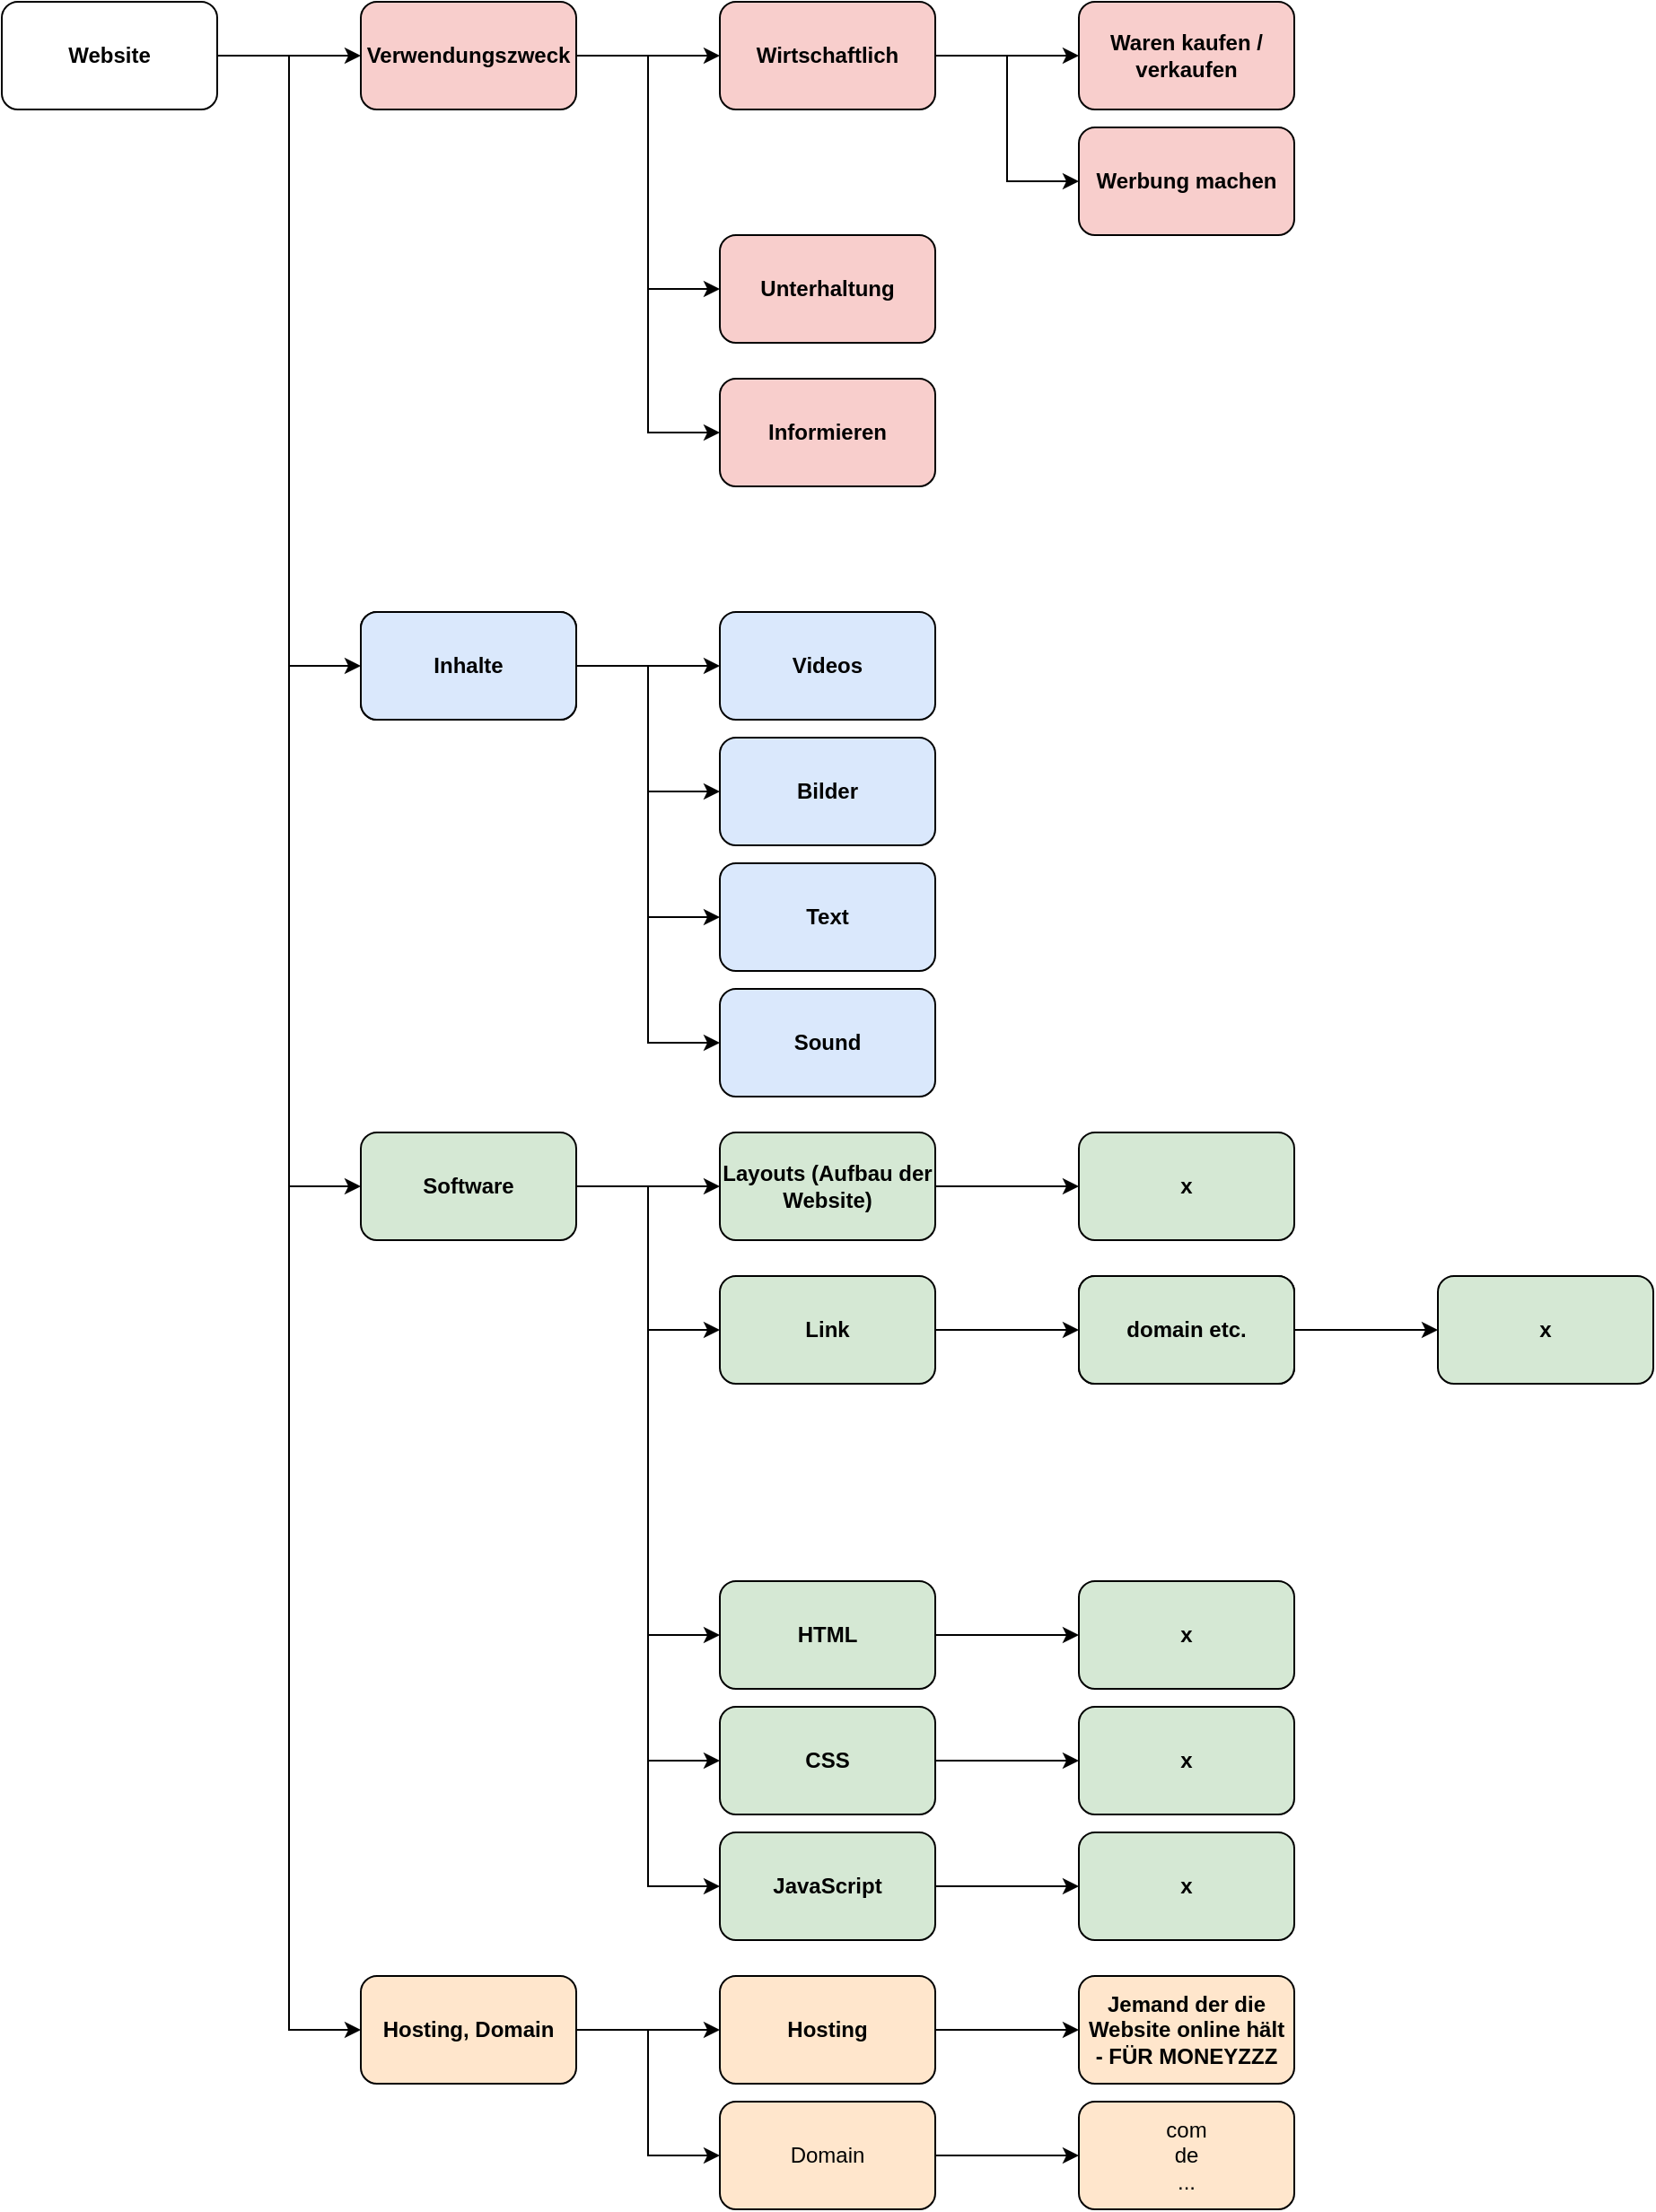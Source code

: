 <mxfile version="13.0.6" type="google"><diagram id="Da_d13nPglInzwWdJ1d0" name="Page-1"><mxGraphModel dx="1422" dy="794" grid="1" gridSize="10" guides="1" tooltips="1" connect="1" arrows="1" fold="1" page="1" pageScale="1" pageWidth="827" pageHeight="1169" math="0" shadow="0"><root><mxCell id="0"/><mxCell id="1" parent="0"/><mxCell id="eXcXjaNqsM2b1ouGdwVl-4" value="" style="edgeStyle=orthogonalEdgeStyle;rounded=0;orthogonalLoop=1;jettySize=auto;html=1;fontStyle=1;strokeColor=#000000;entryX=0;entryY=0.5;entryDx=0;entryDy=0;" edge="1" parent="1" source="eXcXjaNqsM2b1ouGdwVl-1" target="eXcXjaNqsM2b1ouGdwVl-51"><mxGeometry relative="1" as="geometry"/></mxCell><mxCell id="eXcXjaNqsM2b1ouGdwVl-16" style="edgeStyle=orthogonalEdgeStyle;rounded=0;orthogonalLoop=1;jettySize=auto;html=1;entryX=0;entryY=0.5;entryDx=0;entryDy=0;fontStyle=1;strokeColor=#000000;" edge="1" parent="1" source="eXcXjaNqsM2b1ouGdwVl-1" target="eXcXjaNqsM2b1ouGdwVl-15"><mxGeometry relative="1" as="geometry"/></mxCell><mxCell id="eXcXjaNqsM2b1ouGdwVl-33" style="edgeStyle=orthogonalEdgeStyle;rounded=0;orthogonalLoop=1;jettySize=auto;html=1;entryX=0;entryY=0.5;entryDx=0;entryDy=0;fontStyle=1;strokeColor=#000000;" edge="1" parent="1" source="eXcXjaNqsM2b1ouGdwVl-1" target="eXcXjaNqsM2b1ouGdwVl-32"><mxGeometry relative="1" as="geometry"/></mxCell><mxCell id="eXcXjaNqsM2b1ouGdwVl-54" value="" style="edgeStyle=orthogonalEdgeStyle;rounded=0;orthogonalLoop=1;jettySize=auto;html=1;strokeColor=#000000;fontStyle=1" edge="1" parent="1" source="eXcXjaNqsM2b1ouGdwVl-1" target="eXcXjaNqsM2b1ouGdwVl-53"><mxGeometry relative="1" as="geometry"/></mxCell><mxCell id="eXcXjaNqsM2b1ouGdwVl-1" value="&lt;span&gt;Website&lt;/span&gt;" style="rounded=1;whiteSpace=wrap;html=1;fontStyle=1;strokeColor=#000000;" vertex="1" parent="1"><mxGeometry x="230" y="170" width="120" height="60" as="geometry"/></mxCell><mxCell id="eXcXjaNqsM2b1ouGdwVl-56" value="" style="edgeStyle=orthogonalEdgeStyle;rounded=0;orthogonalLoop=1;jettySize=auto;html=1;strokeColor=#000000;fillColor=#f8cecc;fontStyle=1" edge="1" parent="1" source="eXcXjaNqsM2b1ouGdwVl-53" target="eXcXjaNqsM2b1ouGdwVl-55"><mxGeometry relative="1" as="geometry"/></mxCell><mxCell id="eXcXjaNqsM2b1ouGdwVl-63" style="edgeStyle=orthogonalEdgeStyle;rounded=0;orthogonalLoop=1;jettySize=auto;html=1;entryX=0;entryY=0.5;entryDx=0;entryDy=0;strokeColor=#000000;fillColor=#f8cecc;fontStyle=1" edge="1" parent="1" source="eXcXjaNqsM2b1ouGdwVl-53" target="eXcXjaNqsM2b1ouGdwVl-61"><mxGeometry relative="1" as="geometry"/></mxCell><mxCell id="eXcXjaNqsM2b1ouGdwVl-64" style="edgeStyle=orthogonalEdgeStyle;rounded=0;orthogonalLoop=1;jettySize=auto;html=1;entryX=0;entryY=0.5;entryDx=0;entryDy=0;strokeColor=#000000;fillColor=#f8cecc;fontStyle=1" edge="1" parent="1" source="eXcXjaNqsM2b1ouGdwVl-53" target="eXcXjaNqsM2b1ouGdwVl-62"><mxGeometry relative="1" as="geometry"/></mxCell><mxCell id="eXcXjaNqsM2b1ouGdwVl-53" value="Verwendungszweck" style="rounded=1;whiteSpace=wrap;html=1;fontStyle=1;strokeColor=#000000;fillColor=#f8cecc;" vertex="1" parent="1"><mxGeometry x="430" y="170" width="120" height="60" as="geometry"/></mxCell><mxCell id="eXcXjaNqsM2b1ouGdwVl-58" value="" style="edgeStyle=orthogonalEdgeStyle;rounded=0;orthogonalLoop=1;jettySize=auto;html=1;strokeColor=#000000;fillColor=#f8cecc;fontStyle=1" edge="1" parent="1" source="eXcXjaNqsM2b1ouGdwVl-55" target="eXcXjaNqsM2b1ouGdwVl-57"><mxGeometry relative="1" as="geometry"/></mxCell><mxCell id="eXcXjaNqsM2b1ouGdwVl-60" style="edgeStyle=orthogonalEdgeStyle;rounded=0;orthogonalLoop=1;jettySize=auto;html=1;entryX=0;entryY=0.5;entryDx=0;entryDy=0;strokeColor=#000000;fillColor=#f8cecc;fontStyle=1" edge="1" parent="1" source="eXcXjaNqsM2b1ouGdwVl-55" target="eXcXjaNqsM2b1ouGdwVl-59"><mxGeometry relative="1" as="geometry"/></mxCell><mxCell id="eXcXjaNqsM2b1ouGdwVl-55" value="Wirtschaftlich" style="rounded=1;whiteSpace=wrap;html=1;fontStyle=1;strokeColor=#000000;fillColor=#f8cecc;" vertex="1" parent="1"><mxGeometry x="630" y="170" width="120" height="60" as="geometry"/></mxCell><mxCell id="eXcXjaNqsM2b1ouGdwVl-57" value="Waren kaufen / verkaufen" style="rounded=1;whiteSpace=wrap;html=1;fontStyle=1;strokeColor=#000000;fillColor=#f8cecc;" vertex="1" parent="1"><mxGeometry x="830" y="170" width="120" height="60" as="geometry"/></mxCell><mxCell id="eXcXjaNqsM2b1ouGdwVl-6" value="" style="edgeStyle=orthogonalEdgeStyle;rounded=0;orthogonalLoop=1;jettySize=auto;html=1;fillColor=#dae8fc;strokeColor=#000000;fontStyle=1" edge="1" parent="1" source="eXcXjaNqsM2b1ouGdwVl-3" target="eXcXjaNqsM2b1ouGdwVl-5"><mxGeometry relative="1" as="geometry"/></mxCell><mxCell id="eXcXjaNqsM2b1ouGdwVl-10" style="edgeStyle=orthogonalEdgeStyle;rounded=0;orthogonalLoop=1;jettySize=auto;html=1;entryX=0;entryY=0.5;entryDx=0;entryDy=0;fillColor=#dae8fc;strokeColor=#000000;fontStyle=1" edge="1" parent="1" source="eXcXjaNqsM2b1ouGdwVl-3" target="eXcXjaNqsM2b1ouGdwVl-7"><mxGeometry relative="1" as="geometry"/></mxCell><mxCell id="eXcXjaNqsM2b1ouGdwVl-11" style="edgeStyle=orthogonalEdgeStyle;rounded=0;orthogonalLoop=1;jettySize=auto;html=1;entryX=0;entryY=0.5;entryDx=0;entryDy=0;fillColor=#dae8fc;strokeColor=#000000;fontStyle=1" edge="1" parent="1" source="eXcXjaNqsM2b1ouGdwVl-3" target="eXcXjaNqsM2b1ouGdwVl-8"><mxGeometry relative="1" as="geometry"/></mxCell><mxCell id="eXcXjaNqsM2b1ouGdwVl-13" style="edgeStyle=orthogonalEdgeStyle;rounded=0;orthogonalLoop=1;jettySize=auto;html=1;entryX=0;entryY=0.5;entryDx=0;entryDy=0;fillColor=#dae8fc;strokeColor=#000000;fontStyle=1" edge="1" parent="1" source="eXcXjaNqsM2b1ouGdwVl-3" target="eXcXjaNqsM2b1ouGdwVl-12"><mxGeometry relative="1" as="geometry"/></mxCell><mxCell id="eXcXjaNqsM2b1ouGdwVl-3" value="Inhalte" style="rounded=1;whiteSpace=wrap;html=1;fillColor=#dae8fc;strokeColor=#000000;fontStyle=1" vertex="1" parent="1"><mxGeometry x="430" y="510" width="120" height="60" as="geometry"/></mxCell><mxCell id="eXcXjaNqsM2b1ouGdwVl-5" value="Videos" style="rounded=1;whiteSpace=wrap;html=1;fillColor=#dae8fc;strokeColor=#000000;fontStyle=1" vertex="1" parent="1"><mxGeometry x="630" y="510" width="120" height="60" as="geometry"/></mxCell><mxCell id="eXcXjaNqsM2b1ouGdwVl-7" value="Bilder" style="rounded=1;whiteSpace=wrap;html=1;fillColor=#dae8fc;strokeColor=#000000;fontStyle=1" vertex="1" parent="1"><mxGeometry x="630" y="580" width="120" height="60" as="geometry"/></mxCell><mxCell id="eXcXjaNqsM2b1ouGdwVl-8" value="Text" style="rounded=1;whiteSpace=wrap;html=1;fillColor=#dae8fc;strokeColor=#000000;fontStyle=1" vertex="1" parent="1"><mxGeometry x="630" y="650" width="120" height="60" as="geometry"/></mxCell><mxCell id="eXcXjaNqsM2b1ouGdwVl-12" value="Sound" style="rounded=1;whiteSpace=wrap;html=1;fillColor=#dae8fc;strokeColor=#000000;fontStyle=1" vertex="1" parent="1"><mxGeometry x="630" y="720" width="120" height="60" as="geometry"/></mxCell><mxCell id="eXcXjaNqsM2b1ouGdwVl-18" style="edgeStyle=orthogonalEdgeStyle;rounded=0;orthogonalLoop=1;jettySize=auto;html=1;entryX=0;entryY=0.5;entryDx=0;entryDy=0;fillColor=#d5e8d4;strokeColor=#000000;fontStyle=1" edge="1" parent="1" source="eXcXjaNqsM2b1ouGdwVl-15" target="eXcXjaNqsM2b1ouGdwVl-17"><mxGeometry relative="1" as="geometry"/></mxCell><mxCell id="eXcXjaNqsM2b1ouGdwVl-21" style="edgeStyle=orthogonalEdgeStyle;rounded=0;orthogonalLoop=1;jettySize=auto;html=1;entryX=0;entryY=0.5;entryDx=0;entryDy=0;fillColor=#d5e8d4;strokeColor=#000000;fontStyle=1" edge="1" parent="1" source="eXcXjaNqsM2b1ouGdwVl-15" target="eXcXjaNqsM2b1ouGdwVl-20"><mxGeometry relative="1" as="geometry"/></mxCell><mxCell id="eXcXjaNqsM2b1ouGdwVl-29" style="edgeStyle=orthogonalEdgeStyle;rounded=0;orthogonalLoop=1;jettySize=auto;html=1;entryX=0;entryY=0.5;entryDx=0;entryDy=0;fillColor=#d5e8d4;strokeColor=#000000;fontStyle=1" edge="1" parent="1" source="eXcXjaNqsM2b1ouGdwVl-15" target="eXcXjaNqsM2b1ouGdwVl-26"><mxGeometry relative="1" as="geometry"/></mxCell><mxCell id="eXcXjaNqsM2b1ouGdwVl-65" style="edgeStyle=orthogonalEdgeStyle;rounded=0;orthogonalLoop=1;jettySize=auto;html=1;entryX=0;entryY=0.5;entryDx=0;entryDy=0;strokeColor=#000000;fontStyle=1" edge="1" parent="1" source="eXcXjaNqsM2b1ouGdwVl-15" target="eXcXjaNqsM2b1ouGdwVl-27"><mxGeometry relative="1" as="geometry"/></mxCell><mxCell id="eXcXjaNqsM2b1ouGdwVl-66" style="edgeStyle=orthogonalEdgeStyle;rounded=0;orthogonalLoop=1;jettySize=auto;html=1;entryX=0;entryY=0.5;entryDx=0;entryDy=0;strokeColor=#000000;fontStyle=1" edge="1" parent="1" source="eXcXjaNqsM2b1ouGdwVl-15" target="eXcXjaNqsM2b1ouGdwVl-28"><mxGeometry relative="1" as="geometry"/></mxCell><mxCell id="eXcXjaNqsM2b1ouGdwVl-15" value="Software" style="rounded=1;whiteSpace=wrap;html=1;fillColor=#d5e8d4;strokeColor=#000000;fontStyle=1" vertex="1" parent="1"><mxGeometry x="430" y="800" width="120" height="60" as="geometry"/></mxCell><mxCell id="eXcXjaNqsM2b1ouGdwVl-49" value="" style="edgeStyle=orthogonalEdgeStyle;rounded=0;orthogonalLoop=1;jettySize=auto;html=1;fillColor=#d5e8d4;strokeColor=#000000;fontStyle=1" edge="1" parent="1" source="eXcXjaNqsM2b1ouGdwVl-17" target="eXcXjaNqsM2b1ouGdwVl-48"><mxGeometry relative="1" as="geometry"/></mxCell><mxCell id="eXcXjaNqsM2b1ouGdwVl-17" value="Layouts (Aufbau der Website)" style="rounded=1;whiteSpace=wrap;html=1;fillColor=#d5e8d4;strokeColor=#000000;fontStyle=1" vertex="1" parent="1"><mxGeometry x="630" y="800" width="120" height="60" as="geometry"/></mxCell><mxCell id="eXcXjaNqsM2b1ouGdwVl-48" value="x" style="rounded=1;whiteSpace=wrap;html=1;fillColor=#d5e8d4;strokeColor=#000000;fontStyle=1" vertex="1" parent="1"><mxGeometry x="830" y="800" width="120" height="60" as="geometry"/></mxCell><mxCell id="eXcXjaNqsM2b1ouGdwVl-23" value="" style="edgeStyle=orthogonalEdgeStyle;rounded=0;orthogonalLoop=1;jettySize=auto;html=1;fillColor=#d5e8d4;strokeColor=#000000;fontStyle=1" edge="1" parent="1" source="eXcXjaNqsM2b1ouGdwVl-20" target="eXcXjaNqsM2b1ouGdwVl-22"><mxGeometry relative="1" as="geometry"/></mxCell><mxCell id="eXcXjaNqsM2b1ouGdwVl-20" value="Link" style="rounded=1;whiteSpace=wrap;html=1;fillColor=#d5e8d4;strokeColor=#000000;fontStyle=1" vertex="1" parent="1"><mxGeometry x="630" y="880" width="120" height="60" as="geometry"/></mxCell><mxCell id="eXcXjaNqsM2b1ouGdwVl-25" value="" style="edgeStyle=orthogonalEdgeStyle;rounded=0;orthogonalLoop=1;jettySize=auto;html=1;fillColor=#d5e8d4;strokeColor=#000000;fontStyle=1" edge="1" parent="1" source="eXcXjaNqsM2b1ouGdwVl-22" target="eXcXjaNqsM2b1ouGdwVl-24"><mxGeometry relative="1" as="geometry"/></mxCell><mxCell id="eXcXjaNqsM2b1ouGdwVl-22" value="domain etc." style="rounded=1;whiteSpace=wrap;html=1;fillColor=#d5e8d4;strokeColor=#000000;fontStyle=1" vertex="1" parent="1"><mxGeometry x="830" y="880" width="120" height="60" as="geometry"/></mxCell><mxCell id="eXcXjaNqsM2b1ouGdwVl-24" value="x" style="rounded=1;whiteSpace=wrap;html=1;fillColor=#d5e8d4;strokeColor=#000000;fontStyle=1" vertex="1" parent="1"><mxGeometry x="1030" y="880" width="120" height="60" as="geometry"/></mxCell><mxCell id="eXcXjaNqsM2b1ouGdwVl-47" value="" style="edgeStyle=orthogonalEdgeStyle;rounded=0;orthogonalLoop=1;jettySize=auto;html=1;fillColor=#d5e8d4;strokeColor=#000000;fontStyle=1" edge="1" parent="1" source="eXcXjaNqsM2b1ouGdwVl-26" target="eXcXjaNqsM2b1ouGdwVl-46"><mxGeometry relative="1" as="geometry"/></mxCell><mxCell id="eXcXjaNqsM2b1ouGdwVl-26" value="HTML" style="rounded=1;whiteSpace=wrap;html=1;fillColor=#d5e8d4;strokeColor=#000000;fontStyle=1" vertex="1" parent="1"><mxGeometry x="630" y="1050" width="120" height="60" as="geometry"/></mxCell><mxCell id="eXcXjaNqsM2b1ouGdwVl-46" value="x" style="rounded=1;whiteSpace=wrap;html=1;fillColor=#d5e8d4;strokeColor=#000000;fontStyle=1" vertex="1" parent="1"><mxGeometry x="830" y="1050" width="120" height="60" as="geometry"/></mxCell><mxCell id="eXcXjaNqsM2b1ouGdwVl-45" value="" style="edgeStyle=orthogonalEdgeStyle;rounded=0;orthogonalLoop=1;jettySize=auto;html=1;fillColor=#d5e8d4;strokeColor=#000000;fontStyle=1" edge="1" parent="1" source="eXcXjaNqsM2b1ouGdwVl-27" target="eXcXjaNqsM2b1ouGdwVl-44"><mxGeometry relative="1" as="geometry"/></mxCell><mxCell id="eXcXjaNqsM2b1ouGdwVl-27" value="CSS" style="rounded=1;whiteSpace=wrap;html=1;fillColor=#d5e8d4;strokeColor=#000000;fontStyle=1" vertex="1" parent="1"><mxGeometry x="630" y="1120" width="120" height="60" as="geometry"/></mxCell><mxCell id="eXcXjaNqsM2b1ouGdwVl-44" value="x" style="rounded=1;whiteSpace=wrap;html=1;fillColor=#d5e8d4;strokeColor=#000000;fontStyle=1" vertex="1" parent="1"><mxGeometry x="830" y="1120" width="120" height="60" as="geometry"/></mxCell><mxCell id="eXcXjaNqsM2b1ouGdwVl-43" value="" style="edgeStyle=orthogonalEdgeStyle;rounded=0;orthogonalLoop=1;jettySize=auto;html=1;fillColor=#d5e8d4;strokeColor=#000000;fontStyle=1" edge="1" parent="1" source="eXcXjaNqsM2b1ouGdwVl-28" target="eXcXjaNqsM2b1ouGdwVl-42"><mxGeometry relative="1" as="geometry"/></mxCell><mxCell id="eXcXjaNqsM2b1ouGdwVl-28" value="JavaScript" style="rounded=1;whiteSpace=wrap;html=1;fillColor=#d5e8d4;strokeColor=#000000;fontStyle=1" vertex="1" parent="1"><mxGeometry x="630" y="1190" width="120" height="60" as="geometry"/></mxCell><mxCell id="eXcXjaNqsM2b1ouGdwVl-42" value="x" style="rounded=1;whiteSpace=wrap;html=1;fillColor=#d5e8d4;strokeColor=#000000;fontStyle=1" vertex="1" parent="1"><mxGeometry x="830" y="1190" width="120" height="60" as="geometry"/></mxCell><mxCell id="eXcXjaNqsM2b1ouGdwVl-35" value="" style="edgeStyle=orthogonalEdgeStyle;rounded=0;orthogonalLoop=1;jettySize=auto;html=1;fillColor=#ffe6cc;strokeColor=#000000;fontStyle=1" edge="1" parent="1" source="eXcXjaNqsM2b1ouGdwVl-32" target="eXcXjaNqsM2b1ouGdwVl-34"><mxGeometry relative="1" as="geometry"/></mxCell><mxCell id="eXcXjaNqsM2b1ouGdwVl-37" style="edgeStyle=orthogonalEdgeStyle;rounded=0;orthogonalLoop=1;jettySize=auto;html=1;entryX=0;entryY=0.5;entryDx=0;entryDy=0;fillColor=#ffe6cc;strokeColor=#000000;fontStyle=0" edge="1" parent="1" source="eXcXjaNqsM2b1ouGdwVl-32" target="eXcXjaNqsM2b1ouGdwVl-36"><mxGeometry relative="1" as="geometry"/></mxCell><mxCell id="eXcXjaNqsM2b1ouGdwVl-32" value="Hosting, Domain" style="rounded=1;whiteSpace=wrap;html=1;fillColor=#ffe6cc;strokeColor=#000000;fontStyle=1" vertex="1" parent="1"><mxGeometry x="430" y="1270" width="120" height="60" as="geometry"/></mxCell><mxCell id="eXcXjaNqsM2b1ouGdwVl-41" value="" style="edgeStyle=orthogonalEdgeStyle;rounded=0;orthogonalLoop=1;jettySize=auto;html=1;fillColor=#ffe6cc;strokeColor=#000000;fontStyle=1" edge="1" parent="1" source="eXcXjaNqsM2b1ouGdwVl-34" target="eXcXjaNqsM2b1ouGdwVl-40"><mxGeometry relative="1" as="geometry"/></mxCell><mxCell id="eXcXjaNqsM2b1ouGdwVl-34" value="Hosting" style="rounded=1;whiteSpace=wrap;html=1;fillColor=#ffe6cc;strokeColor=#000000;fontStyle=1" vertex="1" parent="1"><mxGeometry x="630" y="1270" width="120" height="60" as="geometry"/></mxCell><mxCell id="eXcXjaNqsM2b1ouGdwVl-40" value="Jemand der die Website online hält&lt;br&gt;- FÜR MONEYZZZ" style="rounded=1;whiteSpace=wrap;html=1;fillColor=#ffe6cc;strokeColor=#000000;fontStyle=1" vertex="1" parent="1"><mxGeometry x="830" y="1270" width="120" height="60" as="geometry"/></mxCell><mxCell id="eXcXjaNqsM2b1ouGdwVl-39" value="" style="edgeStyle=orthogonalEdgeStyle;rounded=0;orthogonalLoop=1;jettySize=auto;html=1;fillColor=#ffe6cc;strokeColor=#000000;fontStyle=0" edge="1" parent="1" source="eXcXjaNqsM2b1ouGdwVl-36" target="eXcXjaNqsM2b1ouGdwVl-38"><mxGeometry relative="1" as="geometry"/></mxCell><mxCell id="eXcXjaNqsM2b1ouGdwVl-36" value="Domain" style="rounded=1;whiteSpace=wrap;html=1;fillColor=#ffe6cc;strokeColor=#000000;fontStyle=0" vertex="1" parent="1"><mxGeometry x="630" y="1340" width="120" height="60" as="geometry"/></mxCell><mxCell id="eXcXjaNqsM2b1ouGdwVl-38" value="com&lt;br&gt;de&lt;br&gt;..." style="rounded=1;whiteSpace=wrap;html=1;fillColor=#ffe6cc;strokeColor=#000000;fontStyle=0" vertex="1" parent="1"><mxGeometry x="830" y="1340" width="120" height="60" as="geometry"/></mxCell><mxCell id="eXcXjaNqsM2b1ouGdwVl-50" value="domain etc." style="rounded=1;whiteSpace=wrap;html=1;fillColor=#d5e8d4;strokeColor=#000000;fontStyle=1" vertex="1" parent="1"><mxGeometry x="830" y="880" width="120" height="60" as="geometry"/></mxCell><mxCell id="eXcXjaNqsM2b1ouGdwVl-51" value="Inhalte" style="rounded=1;whiteSpace=wrap;html=1;fillColor=#dae8fc;strokeColor=#000000;fontStyle=1" vertex="1" parent="1"><mxGeometry x="430" y="510" width="120" height="60" as="geometry"/></mxCell><mxCell id="eXcXjaNqsM2b1ouGdwVl-59" value="Werbung machen" style="rounded=1;whiteSpace=wrap;html=1;fontStyle=1;strokeColor=#000000;fillColor=#f8cecc;" vertex="1" parent="1"><mxGeometry x="830" y="240" width="120" height="60" as="geometry"/></mxCell><mxCell id="eXcXjaNqsM2b1ouGdwVl-61" value="Unterhaltung" style="rounded=1;whiteSpace=wrap;html=1;fontStyle=1;strokeColor=#000000;fillColor=#f8cecc;" vertex="1" parent="1"><mxGeometry x="630" y="300" width="120" height="60" as="geometry"/></mxCell><mxCell id="eXcXjaNqsM2b1ouGdwVl-62" value="Informieren" style="rounded=1;whiteSpace=wrap;html=1;fontStyle=1;strokeColor=#000000;fillColor=#f8cecc;" vertex="1" parent="1"><mxGeometry x="630" y="380" width="120" height="60" as="geometry"/></mxCell></root></mxGraphModel></diagram></mxfile>